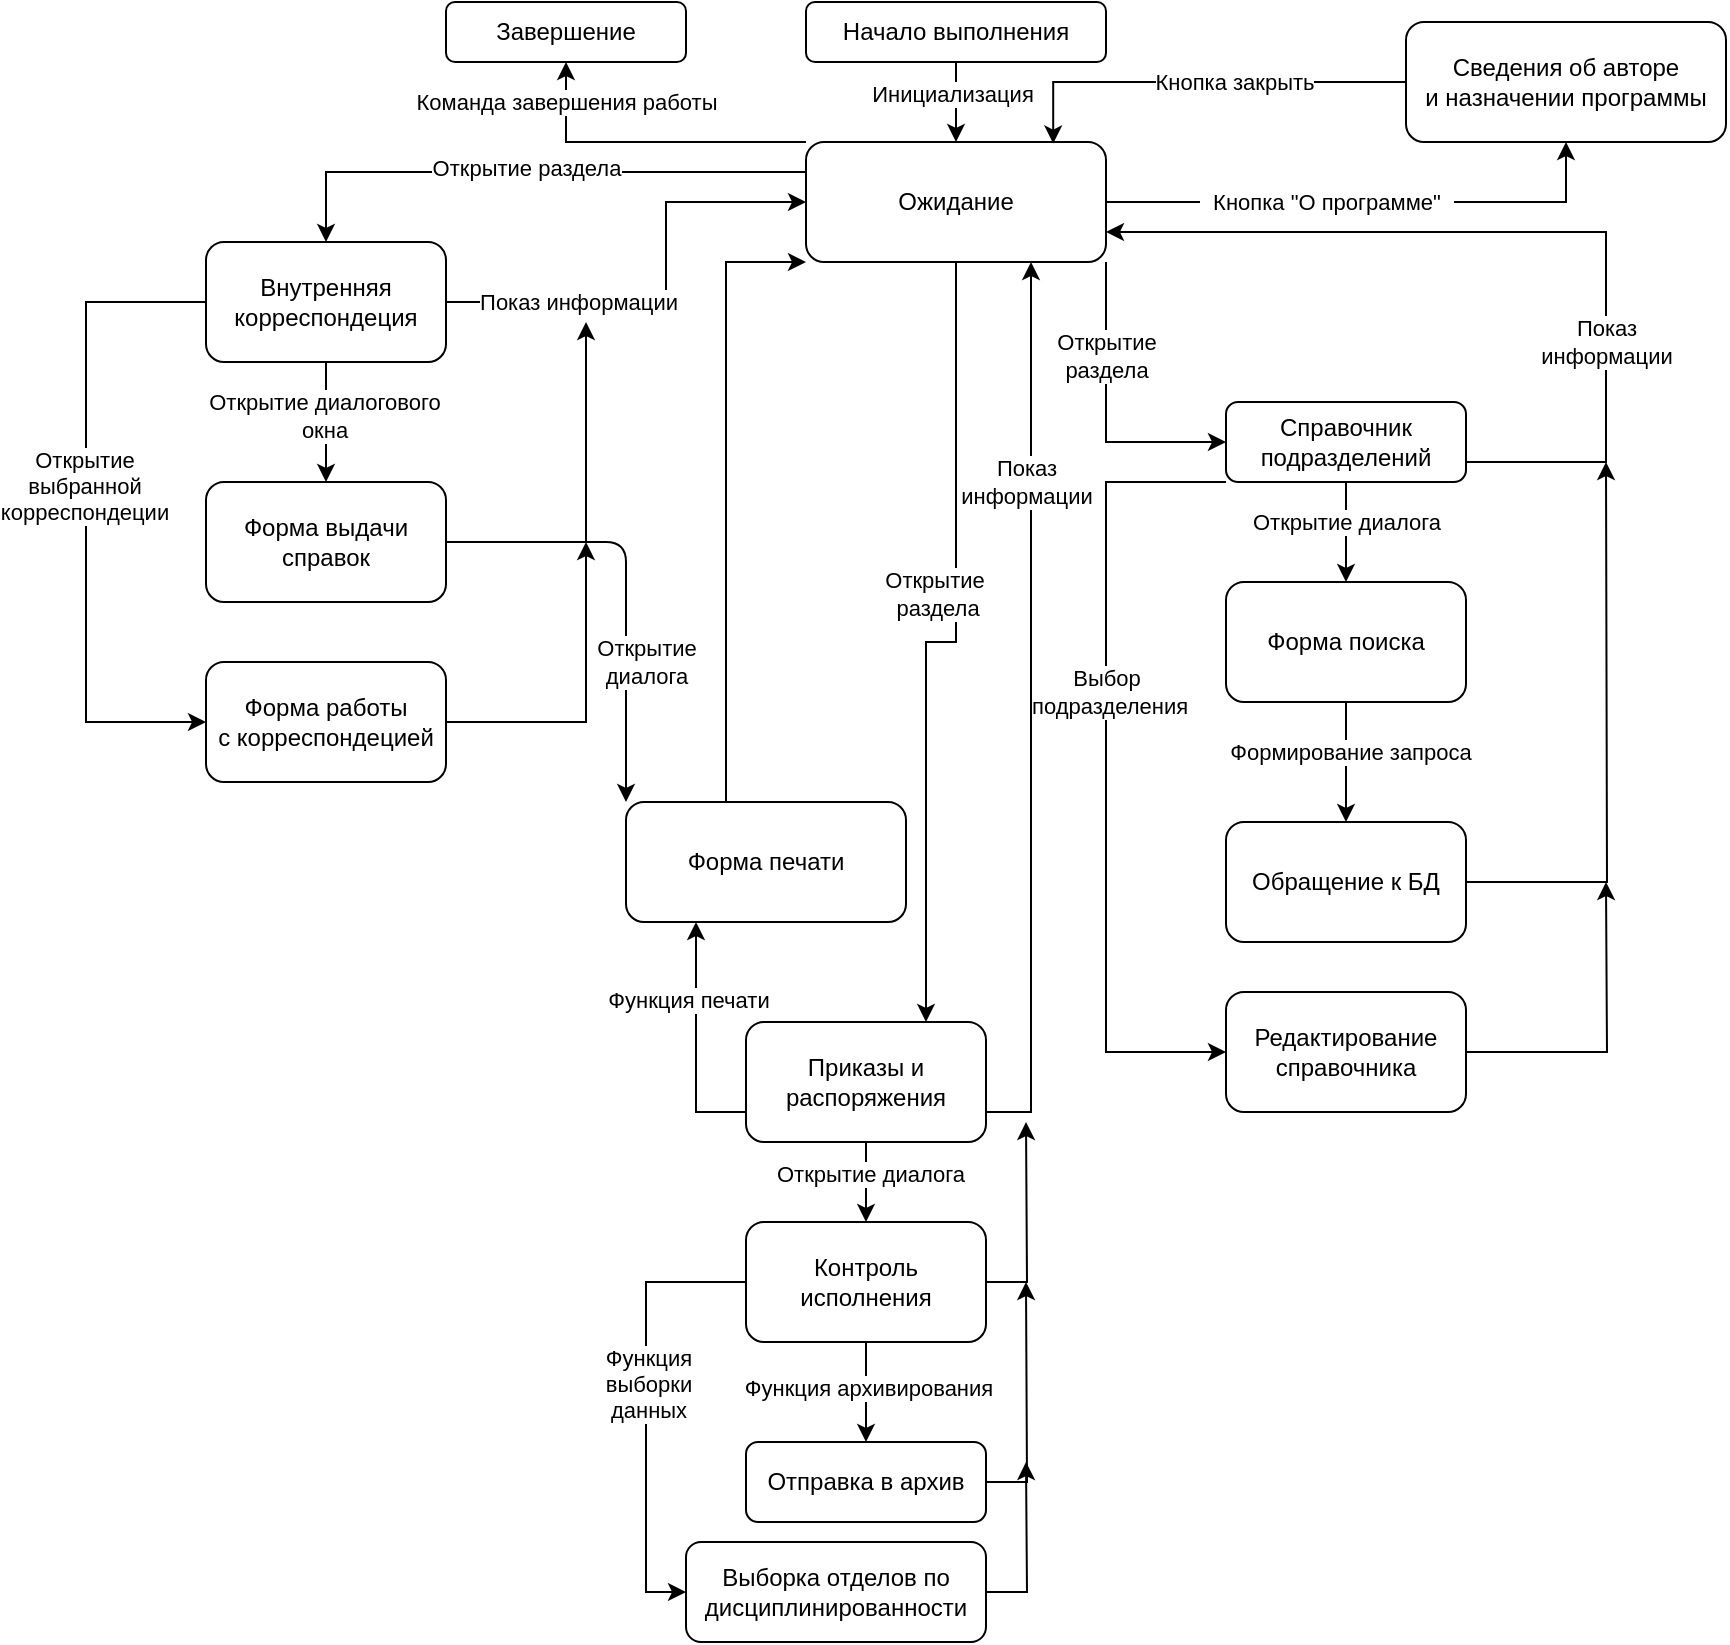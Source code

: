 <mxfile version="14.2.7" type="github">
  <diagram id="LDu1g8iAA_mkwjcUvN5m" name="Page-1">
    <mxGraphModel dx="2118" dy="839" grid="1" gridSize="10" guides="1" tooltips="1" connect="1" arrows="1" fold="1" page="1" pageScale="1" pageWidth="827" pageHeight="1169" math="0" shadow="0">
      <root>
        <mxCell id="0" />
        <mxCell id="1" parent="0" />
        <mxCell id="CZNfJbykFGTCj9U6SbUd-21" style="edgeStyle=orthogonalEdgeStyle;rounded=0;orthogonalLoop=1;jettySize=auto;html=1;exitX=0.5;exitY=1;exitDx=0;exitDy=0;entryX=0.5;entryY=0;entryDx=0;entryDy=0;" edge="1" parent="1" source="CZNfJbykFGTCj9U6SbUd-1" target="CZNfJbykFGTCj9U6SbUd-4">
          <mxGeometry relative="1" as="geometry" />
        </mxCell>
        <mxCell id="CZNfJbykFGTCj9U6SbUd-22" value="Инициализация" style="edgeLabel;html=1;align=center;verticalAlign=middle;resizable=0;points=[];" vertex="1" connectable="0" parent="CZNfJbykFGTCj9U6SbUd-21">
          <mxGeometry x="-0.197" y="-2" relative="1" as="geometry">
            <mxPoint as="offset" />
          </mxGeometry>
        </mxCell>
        <mxCell id="CZNfJbykFGTCj9U6SbUd-1" value="Начало выполнения" style="rounded=1;whiteSpace=wrap;html=1;" vertex="1" parent="1">
          <mxGeometry x="350" y="30" width="150" height="30" as="geometry" />
        </mxCell>
        <mxCell id="CZNfJbykFGTCj9U6SbUd-25" style="edgeStyle=orthogonalEdgeStyle;rounded=0;orthogonalLoop=1;jettySize=auto;html=1;exitX=0;exitY=0;exitDx=0;exitDy=0;" edge="1" parent="1" source="CZNfJbykFGTCj9U6SbUd-4" target="CZNfJbykFGTCj9U6SbUd-24">
          <mxGeometry relative="1" as="geometry">
            <Array as="points">
              <mxPoint x="230" y="100" />
            </Array>
          </mxGeometry>
        </mxCell>
        <mxCell id="CZNfJbykFGTCj9U6SbUd-27" value="Команда завершения работы" style="edgeLabel;html=1;align=center;verticalAlign=middle;resizable=0;points=[];" vertex="1" connectable="0" parent="CZNfJbykFGTCj9U6SbUd-25">
          <mxGeometry x="0.534" y="-1" relative="1" as="geometry">
            <mxPoint x="-1" y="-17.71" as="offset" />
          </mxGeometry>
        </mxCell>
        <mxCell id="CZNfJbykFGTCj9U6SbUd-29" style="edgeStyle=orthogonalEdgeStyle;rounded=0;orthogonalLoop=1;jettySize=auto;html=1;exitX=1;exitY=0.5;exitDx=0;exitDy=0;entryX=0.5;entryY=1;entryDx=0;entryDy=0;" edge="1" parent="1" source="CZNfJbykFGTCj9U6SbUd-4" target="CZNfJbykFGTCj9U6SbUd-28">
          <mxGeometry relative="1" as="geometry" />
        </mxCell>
        <mxCell id="CZNfJbykFGTCj9U6SbUd-32" value="&amp;nbsp; Кнопка &quot;О программе&quot; &amp;nbsp;" style="edgeLabel;html=1;align=center;verticalAlign=middle;resizable=0;points=[];" vertex="1" connectable="0" parent="CZNfJbykFGTCj9U6SbUd-29">
          <mxGeometry x="-0.311" y="1" relative="1" as="geometry">
            <mxPoint x="20.59" y="0.98" as="offset" />
          </mxGeometry>
        </mxCell>
        <mxCell id="CZNfJbykFGTCj9U6SbUd-34" style="edgeStyle=orthogonalEdgeStyle;rounded=0;orthogonalLoop=1;jettySize=auto;html=1;exitX=0;exitY=0.25;exitDx=0;exitDy=0;entryX=0.5;entryY=0;entryDx=0;entryDy=0;" edge="1" parent="1" source="CZNfJbykFGTCj9U6SbUd-4" target="CZNfJbykFGTCj9U6SbUd-17">
          <mxGeometry relative="1" as="geometry" />
        </mxCell>
        <mxCell id="CZNfJbykFGTCj9U6SbUd-51" value="Открытие раздела" style="edgeLabel;html=1;align=center;verticalAlign=middle;resizable=0;points=[];" vertex="1" connectable="0" parent="CZNfJbykFGTCj9U6SbUd-34">
          <mxGeometry x="0.017" y="-2" relative="1" as="geometry">
            <mxPoint as="offset" />
          </mxGeometry>
        </mxCell>
        <mxCell id="CZNfJbykFGTCj9U6SbUd-49" style="edgeStyle=orthogonalEdgeStyle;rounded=0;orthogonalLoop=1;jettySize=auto;html=1;exitX=1;exitY=1;exitDx=0;exitDy=0;entryX=0;entryY=0.5;entryDx=0;entryDy=0;" edge="1" parent="1" source="CZNfJbykFGTCj9U6SbUd-4" target="CZNfJbykFGTCj9U6SbUd-18">
          <mxGeometry relative="1" as="geometry" />
        </mxCell>
        <mxCell id="CZNfJbykFGTCj9U6SbUd-50" value="Открытие&lt;br&gt;раздела" style="edgeLabel;html=1;align=center;verticalAlign=middle;resizable=0;points=[];" vertex="1" connectable="0" parent="CZNfJbykFGTCj9U6SbUd-49">
          <mxGeometry x="-0.373" relative="1" as="geometry">
            <mxPoint as="offset" />
          </mxGeometry>
        </mxCell>
        <mxCell id="CZNfJbykFGTCj9U6SbUd-65" style="edgeStyle=orthogonalEdgeStyle;rounded=0;orthogonalLoop=1;jettySize=auto;html=1;exitX=0.5;exitY=1;exitDx=0;exitDy=0;entryX=0.75;entryY=0;entryDx=0;entryDy=0;" edge="1" parent="1" source="CZNfJbykFGTCj9U6SbUd-4" target="CZNfJbykFGTCj9U6SbUd-19">
          <mxGeometry relative="1" as="geometry" />
        </mxCell>
        <mxCell id="CZNfJbykFGTCj9U6SbUd-67" value="Открытие&lt;br&gt;&amp;nbsp;раздела" style="edgeLabel;html=1;align=center;verticalAlign=middle;resizable=0;points=[];" vertex="1" connectable="0" parent="CZNfJbykFGTCj9U6SbUd-65">
          <mxGeometry x="-0.385" y="3" relative="1" as="geometry">
            <mxPoint x="-14" y="44.12" as="offset" />
          </mxGeometry>
        </mxCell>
        <mxCell id="CZNfJbykFGTCj9U6SbUd-4" value="Ожидание" style="rounded=1;whiteSpace=wrap;html=1;" vertex="1" parent="1">
          <mxGeometry x="350" y="100" width="150" height="60" as="geometry" />
        </mxCell>
        <mxCell id="CZNfJbykFGTCj9U6SbUd-35" style="edgeStyle=orthogonalEdgeStyle;rounded=0;orthogonalLoop=1;jettySize=auto;html=1;exitX=1;exitY=0.5;exitDx=0;exitDy=0;entryX=0;entryY=0.5;entryDx=0;entryDy=0;" edge="1" parent="1" source="CZNfJbykFGTCj9U6SbUd-17" target="CZNfJbykFGTCj9U6SbUd-4">
          <mxGeometry relative="1" as="geometry">
            <Array as="points">
              <mxPoint x="280" y="180" />
              <mxPoint x="280" y="130" />
            </Array>
          </mxGeometry>
        </mxCell>
        <mxCell id="CZNfJbykFGTCj9U6SbUd-36" value="Показ информации" style="edgeLabel;html=1;align=center;verticalAlign=middle;resizable=0;points=[];" vertex="1" connectable="0" parent="CZNfJbykFGTCj9U6SbUd-35">
          <mxGeometry x="-0.547" y="-1" relative="1" as="geometry">
            <mxPoint x="13.53" y="-1.03" as="offset" />
          </mxGeometry>
        </mxCell>
        <mxCell id="CZNfJbykFGTCj9U6SbUd-38" style="edgeStyle=orthogonalEdgeStyle;rounded=0;orthogonalLoop=1;jettySize=auto;html=1;entryX=0.5;entryY=0;entryDx=0;entryDy=0;" edge="1" parent="1" source="CZNfJbykFGTCj9U6SbUd-17" target="CZNfJbykFGTCj9U6SbUd-37">
          <mxGeometry relative="1" as="geometry" />
        </mxCell>
        <mxCell id="CZNfJbykFGTCj9U6SbUd-39" value="Открытие диалогового&lt;br&gt;окна" style="edgeLabel;html=1;align=center;verticalAlign=middle;resizable=0;points=[];" vertex="1" connectable="0" parent="CZNfJbykFGTCj9U6SbUd-38">
          <mxGeometry x="-0.092" y="-1" relative="1" as="geometry">
            <mxPoint as="offset" />
          </mxGeometry>
        </mxCell>
        <mxCell id="CZNfJbykFGTCj9U6SbUd-42" style="edgeStyle=orthogonalEdgeStyle;rounded=0;orthogonalLoop=1;jettySize=auto;html=1;exitX=0;exitY=0.5;exitDx=0;exitDy=0;entryX=0;entryY=0.5;entryDx=0;entryDy=0;" edge="1" parent="1" source="CZNfJbykFGTCj9U6SbUd-17" target="CZNfJbykFGTCj9U6SbUd-41">
          <mxGeometry relative="1" as="geometry">
            <Array as="points">
              <mxPoint x="-10" y="180" />
              <mxPoint x="-10" y="390" />
            </Array>
          </mxGeometry>
        </mxCell>
        <mxCell id="CZNfJbykFGTCj9U6SbUd-45" value="Открытие&lt;br&gt;выбранной&lt;br&gt;корреспондеции" style="edgeLabel;html=1;align=center;verticalAlign=middle;resizable=0;points=[];" vertex="1" connectable="0" parent="CZNfJbykFGTCj9U6SbUd-42">
          <mxGeometry x="-0.081" y="-1" relative="1" as="geometry">
            <mxPoint as="offset" />
          </mxGeometry>
        </mxCell>
        <mxCell id="CZNfJbykFGTCj9U6SbUd-17" value="Внутренняя&lt;br&gt;корреспондеция" style="rounded=1;whiteSpace=wrap;html=1;" vertex="1" parent="1">
          <mxGeometry x="50" y="150" width="120" height="60" as="geometry" />
        </mxCell>
        <mxCell id="CZNfJbykFGTCj9U6SbUd-52" style="edgeStyle=orthogonalEdgeStyle;rounded=0;orthogonalLoop=1;jettySize=auto;html=1;entryX=1;entryY=0.75;entryDx=0;entryDy=0;" edge="1" parent="1" source="CZNfJbykFGTCj9U6SbUd-18" target="CZNfJbykFGTCj9U6SbUd-4">
          <mxGeometry relative="1" as="geometry">
            <Array as="points">
              <mxPoint x="750" y="260" />
              <mxPoint x="750" y="145" />
            </Array>
          </mxGeometry>
        </mxCell>
        <mxCell id="CZNfJbykFGTCj9U6SbUd-53" value="Показ&lt;br&gt;информации" style="edgeLabel;html=1;align=center;verticalAlign=middle;resizable=0;points=[];" vertex="1" connectable="0" parent="CZNfJbykFGTCj9U6SbUd-52">
          <mxGeometry x="-0.341" y="-2" relative="1" as="geometry">
            <mxPoint x="-2.06" y="13.41" as="offset" />
          </mxGeometry>
        </mxCell>
        <mxCell id="CZNfJbykFGTCj9U6SbUd-55" style="edgeStyle=orthogonalEdgeStyle;rounded=0;orthogonalLoop=1;jettySize=auto;html=1;entryX=0.5;entryY=0;entryDx=0;entryDy=0;" edge="1" parent="1" source="CZNfJbykFGTCj9U6SbUd-18" target="CZNfJbykFGTCj9U6SbUd-54">
          <mxGeometry relative="1" as="geometry" />
        </mxCell>
        <mxCell id="CZNfJbykFGTCj9U6SbUd-59" value="Открытие диалога" style="edgeLabel;html=1;align=center;verticalAlign=middle;resizable=0;points=[];" vertex="1" connectable="0" parent="CZNfJbykFGTCj9U6SbUd-55">
          <mxGeometry x="-0.522" y="1" relative="1" as="geometry">
            <mxPoint x="-1" y="8.24" as="offset" />
          </mxGeometry>
        </mxCell>
        <mxCell id="CZNfJbykFGTCj9U6SbUd-62" style="edgeStyle=orthogonalEdgeStyle;rounded=0;orthogonalLoop=1;jettySize=auto;html=1;exitX=0;exitY=1;exitDx=0;exitDy=0;entryX=0;entryY=0.5;entryDx=0;entryDy=0;" edge="1" parent="1" source="CZNfJbykFGTCj9U6SbUd-18" target="CZNfJbykFGTCj9U6SbUd-61">
          <mxGeometry relative="1" as="geometry">
            <Array as="points">
              <mxPoint x="500" y="270" />
              <mxPoint x="500" y="555" />
            </Array>
          </mxGeometry>
        </mxCell>
        <mxCell id="CZNfJbykFGTCj9U6SbUd-64" value="Выбор&lt;br&gt;&amp;nbsp;подразделения" style="edgeLabel;html=1;align=center;verticalAlign=middle;resizable=0;points=[];" vertex="1" connectable="0" parent="CZNfJbykFGTCj9U6SbUd-62">
          <mxGeometry x="-0.186" relative="1" as="geometry">
            <mxPoint as="offset" />
          </mxGeometry>
        </mxCell>
        <mxCell id="CZNfJbykFGTCj9U6SbUd-18" value="Справочник&lt;br&gt;подразделений" style="rounded=1;whiteSpace=wrap;html=1;" vertex="1" parent="1">
          <mxGeometry x="560" y="230" width="120" height="40" as="geometry" />
        </mxCell>
        <mxCell id="CZNfJbykFGTCj9U6SbUd-70" style="edgeStyle=orthogonalEdgeStyle;rounded=0;orthogonalLoop=1;jettySize=auto;html=1;entryX=0.75;entryY=1;entryDx=0;entryDy=0;" edge="1" parent="1" source="CZNfJbykFGTCj9U6SbUd-19" target="CZNfJbykFGTCj9U6SbUd-4">
          <mxGeometry relative="1" as="geometry">
            <mxPoint x="460" y="280" as="targetPoint" />
            <Array as="points">
              <mxPoint x="463" y="585" />
            </Array>
          </mxGeometry>
        </mxCell>
        <mxCell id="CZNfJbykFGTCj9U6SbUd-73" style="edgeStyle=orthogonalEdgeStyle;rounded=0;orthogonalLoop=1;jettySize=auto;html=1;entryX=0.5;entryY=0;entryDx=0;entryDy=0;" edge="1" parent="1" source="CZNfJbykFGTCj9U6SbUd-19" target="CZNfJbykFGTCj9U6SbUd-72">
          <mxGeometry relative="1" as="geometry" />
        </mxCell>
        <mxCell id="CZNfJbykFGTCj9U6SbUd-74" value="Открытие диалога" style="edgeLabel;html=1;align=center;verticalAlign=middle;resizable=0;points=[];" vertex="1" connectable="0" parent="CZNfJbykFGTCj9U6SbUd-73">
          <mxGeometry x="-0.191" y="2" relative="1" as="geometry">
            <mxPoint as="offset" />
          </mxGeometry>
        </mxCell>
        <mxCell id="CZNfJbykFGTCj9U6SbUd-86" style="edgeStyle=orthogonalEdgeStyle;rounded=0;orthogonalLoop=1;jettySize=auto;html=1;entryX=0.25;entryY=1;entryDx=0;entryDy=0;" edge="1" parent="1" source="CZNfJbykFGTCj9U6SbUd-19" target="CZNfJbykFGTCj9U6SbUd-44">
          <mxGeometry relative="1" as="geometry">
            <Array as="points">
              <mxPoint x="295" y="585" />
            </Array>
          </mxGeometry>
        </mxCell>
        <mxCell id="CZNfJbykFGTCj9U6SbUd-87" value="Функция печати" style="edgeLabel;html=1;align=center;verticalAlign=middle;resizable=0;points=[];" vertex="1" connectable="0" parent="CZNfJbykFGTCj9U6SbUd-86">
          <mxGeometry x="0.356" y="4" relative="1" as="geometry">
            <mxPoint as="offset" />
          </mxGeometry>
        </mxCell>
        <mxCell id="CZNfJbykFGTCj9U6SbUd-19" value="Приказы и распоряжения" style="rounded=1;whiteSpace=wrap;html=1;" vertex="1" parent="1">
          <mxGeometry x="320" y="540" width="120" height="60" as="geometry" />
        </mxCell>
        <mxCell id="CZNfJbykFGTCj9U6SbUd-24" value="Завершение" style="rounded=1;whiteSpace=wrap;html=1;" vertex="1" parent="1">
          <mxGeometry x="170" y="30" width="120" height="30" as="geometry" />
        </mxCell>
        <mxCell id="CZNfJbykFGTCj9U6SbUd-30" style="edgeStyle=orthogonalEdgeStyle;rounded=0;orthogonalLoop=1;jettySize=auto;html=1;entryX=0.824;entryY=0.013;entryDx=0;entryDy=0;entryPerimeter=0;" edge="1" parent="1" source="CZNfJbykFGTCj9U6SbUd-28" target="CZNfJbykFGTCj9U6SbUd-4">
          <mxGeometry relative="1" as="geometry" />
        </mxCell>
        <mxCell id="CZNfJbykFGTCj9U6SbUd-31" value="Кнопка закрыть" style="edgeLabel;html=1;align=center;verticalAlign=middle;resizable=0;points=[];" vertex="1" connectable="0" parent="CZNfJbykFGTCj9U6SbUd-30">
          <mxGeometry x="0.003" y="1" relative="1" as="geometry">
            <mxPoint x="18.24" y="-1.06" as="offset" />
          </mxGeometry>
        </mxCell>
        <mxCell id="CZNfJbykFGTCj9U6SbUd-28" value="Сведения об авторе&lt;br&gt;и назначении программы" style="rounded=1;whiteSpace=wrap;html=1;" vertex="1" parent="1">
          <mxGeometry x="650" y="40" width="160" height="60" as="geometry" />
        </mxCell>
        <mxCell id="CZNfJbykFGTCj9U6SbUd-40" style="edgeStyle=orthogonalEdgeStyle;rounded=0;orthogonalLoop=1;jettySize=auto;html=1;" edge="1" parent="1" source="CZNfJbykFGTCj9U6SbUd-37">
          <mxGeometry relative="1" as="geometry">
            <mxPoint x="240" y="190" as="targetPoint" />
            <Array as="points">
              <mxPoint x="240" y="300" />
              <mxPoint x="240" y="200" />
            </Array>
          </mxGeometry>
        </mxCell>
        <mxCell id="CZNfJbykFGTCj9U6SbUd-37" value="Форма выдачи справок" style="rounded=1;whiteSpace=wrap;html=1;" vertex="1" parent="1">
          <mxGeometry x="50" y="270" width="120" height="60" as="geometry" />
        </mxCell>
        <mxCell id="CZNfJbykFGTCj9U6SbUd-43" style="edgeStyle=orthogonalEdgeStyle;rounded=0;orthogonalLoop=1;jettySize=auto;html=1;exitX=1;exitY=0.5;exitDx=0;exitDy=0;" edge="1" parent="1" source="CZNfJbykFGTCj9U6SbUd-41">
          <mxGeometry relative="1" as="geometry">
            <mxPoint x="240" y="300" as="targetPoint" />
            <Array as="points">
              <mxPoint x="240" y="390" />
              <mxPoint x="240" y="300" />
            </Array>
          </mxGeometry>
        </mxCell>
        <mxCell id="CZNfJbykFGTCj9U6SbUd-41" value="Форма работы&lt;br&gt;с корреспондецией" style="rounded=1;whiteSpace=wrap;html=1;" vertex="1" parent="1">
          <mxGeometry x="50" y="360" width="120" height="60" as="geometry" />
        </mxCell>
        <mxCell id="CZNfJbykFGTCj9U6SbUd-47" style="edgeStyle=orthogonalEdgeStyle;rounded=0;orthogonalLoop=1;jettySize=auto;html=1;exitX=0.75;exitY=0;exitDx=0;exitDy=0;entryX=0;entryY=1;entryDx=0;entryDy=0;" edge="1" parent="1" source="CZNfJbykFGTCj9U6SbUd-44" target="CZNfJbykFGTCj9U6SbUd-4">
          <mxGeometry relative="1" as="geometry">
            <Array as="points">
              <mxPoint x="310" y="430" />
              <mxPoint x="310" y="160" />
            </Array>
          </mxGeometry>
        </mxCell>
        <mxCell id="CZNfJbykFGTCj9U6SbUd-44" value="Форма печати" style="rounded=1;whiteSpace=wrap;html=1;" vertex="1" parent="1">
          <mxGeometry x="260" y="430" width="140" height="60" as="geometry" />
        </mxCell>
        <mxCell id="CZNfJbykFGTCj9U6SbUd-46" value="" style="endArrow=classic;html=1;entryX=0;entryY=0;entryDx=0;entryDy=0;" edge="1" parent="1" target="CZNfJbykFGTCj9U6SbUd-44">
          <mxGeometry width="50" height="50" relative="1" as="geometry">
            <mxPoint x="240" y="300" as="sourcePoint" />
            <mxPoint x="300" y="300" as="targetPoint" />
            <Array as="points">
              <mxPoint x="260" y="300" />
            </Array>
          </mxGeometry>
        </mxCell>
        <mxCell id="CZNfJbykFGTCj9U6SbUd-48" value="Открытие&lt;br&gt;диалога" style="edgeLabel;html=1;align=center;verticalAlign=middle;resizable=0;points=[];" vertex="1" connectable="0" parent="CZNfJbykFGTCj9U6SbUd-46">
          <mxGeometry x="0.187" y="1" relative="1" as="geometry">
            <mxPoint x="9" y="-9.41" as="offset" />
          </mxGeometry>
        </mxCell>
        <mxCell id="CZNfJbykFGTCj9U6SbUd-57" style="edgeStyle=orthogonalEdgeStyle;rounded=0;orthogonalLoop=1;jettySize=auto;html=1;entryX=0.5;entryY=0;entryDx=0;entryDy=0;" edge="1" parent="1" source="CZNfJbykFGTCj9U6SbUd-54" target="CZNfJbykFGTCj9U6SbUd-56">
          <mxGeometry relative="1" as="geometry" />
        </mxCell>
        <mxCell id="CZNfJbykFGTCj9U6SbUd-58" value="Формирование запроса" style="edgeLabel;html=1;align=center;verticalAlign=middle;resizable=0;points=[];" vertex="1" connectable="0" parent="CZNfJbykFGTCj9U6SbUd-57">
          <mxGeometry x="-0.19" y="2" relative="1" as="geometry">
            <mxPoint as="offset" />
          </mxGeometry>
        </mxCell>
        <mxCell id="CZNfJbykFGTCj9U6SbUd-54" value="Форма поиска" style="rounded=1;whiteSpace=wrap;html=1;" vertex="1" parent="1">
          <mxGeometry x="560" y="320" width="120" height="60" as="geometry" />
        </mxCell>
        <mxCell id="CZNfJbykFGTCj9U6SbUd-60" style="edgeStyle=orthogonalEdgeStyle;rounded=0;orthogonalLoop=1;jettySize=auto;html=1;" edge="1" parent="1" source="CZNfJbykFGTCj9U6SbUd-56">
          <mxGeometry relative="1" as="geometry">
            <mxPoint x="750" y="260" as="targetPoint" />
          </mxGeometry>
        </mxCell>
        <mxCell id="CZNfJbykFGTCj9U6SbUd-56" value="Обращение к БД" style="rounded=1;whiteSpace=wrap;html=1;" vertex="1" parent="1">
          <mxGeometry x="560" y="440" width="120" height="60" as="geometry" />
        </mxCell>
        <mxCell id="CZNfJbykFGTCj9U6SbUd-63" style="edgeStyle=orthogonalEdgeStyle;rounded=0;orthogonalLoop=1;jettySize=auto;html=1;" edge="1" parent="1" source="CZNfJbykFGTCj9U6SbUd-61">
          <mxGeometry relative="1" as="geometry">
            <mxPoint x="750" y="470" as="targetPoint" />
          </mxGeometry>
        </mxCell>
        <mxCell id="CZNfJbykFGTCj9U6SbUd-61" value="Редактирование справочника" style="rounded=1;whiteSpace=wrap;html=1;" vertex="1" parent="1">
          <mxGeometry x="560" y="525" width="120" height="60" as="geometry" />
        </mxCell>
        <mxCell id="CZNfJbykFGTCj9U6SbUd-68" value="Показ&lt;br&gt;информации" style="edgeLabel;html=1;align=center;verticalAlign=middle;resizable=0;points=[];" vertex="1" connectable="0" parent="1">
          <mxGeometry x="459.999" y="269.998" as="geometry" />
        </mxCell>
        <mxCell id="CZNfJbykFGTCj9U6SbUd-75" style="edgeStyle=orthogonalEdgeStyle;rounded=0;orthogonalLoop=1;jettySize=auto;html=1;" edge="1" parent="1" source="CZNfJbykFGTCj9U6SbUd-72">
          <mxGeometry relative="1" as="geometry">
            <mxPoint x="460" y="590" as="targetPoint" />
          </mxGeometry>
        </mxCell>
        <mxCell id="CZNfJbykFGTCj9U6SbUd-78" style="edgeStyle=orthogonalEdgeStyle;rounded=0;orthogonalLoop=1;jettySize=auto;html=1;" edge="1" parent="1" source="CZNfJbykFGTCj9U6SbUd-72" target="CZNfJbykFGTCj9U6SbUd-76">
          <mxGeometry relative="1" as="geometry" />
        </mxCell>
        <mxCell id="CZNfJbykFGTCj9U6SbUd-79" value="Функция архивирования" style="edgeLabel;html=1;align=center;verticalAlign=middle;resizable=0;points=[];" vertex="1" connectable="0" parent="CZNfJbykFGTCj9U6SbUd-78">
          <mxGeometry x="-0.099" y="1" relative="1" as="geometry">
            <mxPoint as="offset" />
          </mxGeometry>
        </mxCell>
        <mxCell id="CZNfJbykFGTCj9U6SbUd-84" style="edgeStyle=orthogonalEdgeStyle;rounded=0;orthogonalLoop=1;jettySize=auto;html=1;exitX=0;exitY=0.5;exitDx=0;exitDy=0;entryX=0;entryY=0.5;entryDx=0;entryDy=0;" edge="1" parent="1" source="CZNfJbykFGTCj9U6SbUd-72" target="CZNfJbykFGTCj9U6SbUd-81">
          <mxGeometry relative="1" as="geometry" />
        </mxCell>
        <mxCell id="CZNfJbykFGTCj9U6SbUd-85" value="Функция&lt;br&gt;выборки&lt;br&gt;данных" style="edgeLabel;html=1;align=center;verticalAlign=middle;resizable=0;points=[];" vertex="1" connectable="0" parent="CZNfJbykFGTCj9U6SbUd-84">
          <mxGeometry x="-0.101" y="1" relative="1" as="geometry">
            <mxPoint as="offset" />
          </mxGeometry>
        </mxCell>
        <mxCell id="CZNfJbykFGTCj9U6SbUd-72" value="Контроль исполнения" style="rounded=1;whiteSpace=wrap;html=1;" vertex="1" parent="1">
          <mxGeometry x="320" y="640" width="120" height="60" as="geometry" />
        </mxCell>
        <mxCell id="CZNfJbykFGTCj9U6SbUd-80" style="edgeStyle=orthogonalEdgeStyle;rounded=0;orthogonalLoop=1;jettySize=auto;html=1;" edge="1" parent="1" source="CZNfJbykFGTCj9U6SbUd-76">
          <mxGeometry relative="1" as="geometry">
            <mxPoint x="460" y="670" as="targetPoint" />
          </mxGeometry>
        </mxCell>
        <mxCell id="CZNfJbykFGTCj9U6SbUd-76" value="Отправка в архив" style="rounded=1;whiteSpace=wrap;html=1;" vertex="1" parent="1">
          <mxGeometry x="320" y="750" width="120" height="40" as="geometry" />
        </mxCell>
        <mxCell id="CZNfJbykFGTCj9U6SbUd-83" style="edgeStyle=orthogonalEdgeStyle;rounded=0;orthogonalLoop=1;jettySize=auto;html=1;" edge="1" parent="1" source="CZNfJbykFGTCj9U6SbUd-81">
          <mxGeometry relative="1" as="geometry">
            <mxPoint x="460" y="760" as="targetPoint" />
          </mxGeometry>
        </mxCell>
        <mxCell id="CZNfJbykFGTCj9U6SbUd-81" value="Выборка отделов по дисциплинированности" style="rounded=1;whiteSpace=wrap;html=1;" vertex="1" parent="1">
          <mxGeometry x="290" y="800" width="150" height="50" as="geometry" />
        </mxCell>
      </root>
    </mxGraphModel>
  </diagram>
</mxfile>
